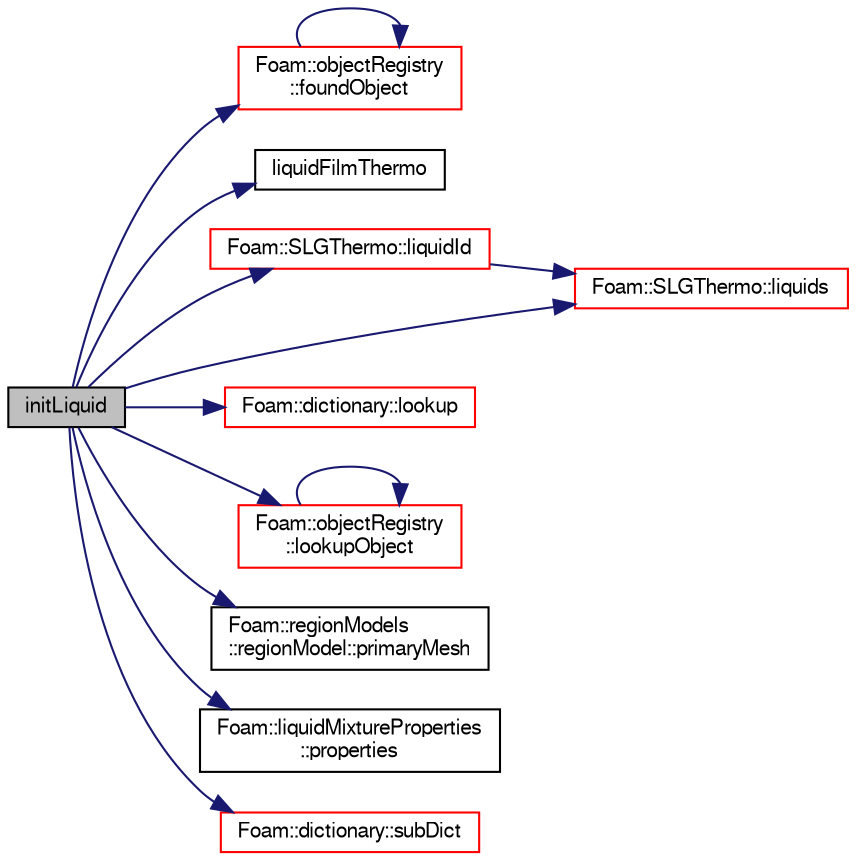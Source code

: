digraph "initLiquid"
{
  bgcolor="transparent";
  edge [fontname="FreeSans",fontsize="10",labelfontname="FreeSans",labelfontsize="10"];
  node [fontname="FreeSans",fontsize="10",shape=record];
  rankdir="LR";
  Node407 [label="initLiquid",height=0.2,width=0.4,color="black", fillcolor="grey75", style="filled", fontcolor="black"];
  Node407 -> Node408 [color="midnightblue",fontsize="10",style="solid",fontname="FreeSans"];
  Node408 [label="Foam::objectRegistry\l::foundObject",height=0.2,width=0.4,color="red",URL="$a26326.html#afb1fd730975d12fa5bcd4252fbf2b92c",tooltip="Is the named Type found? "];
  Node408 -> Node408 [color="midnightblue",fontsize="10",style="solid",fontname="FreeSans"];
  Node407 -> Node419 [color="midnightblue",fontsize="10",style="solid",fontname="FreeSans"];
  Node419 [label="liquidFilmThermo",height=0.2,width=0.4,color="black",URL="$a29066.html#aaab1255e9682d0c0df807bbfe940c530",tooltip="Disallow default bitwise copy construct. "];
  Node407 -> Node420 [color="midnightblue",fontsize="10",style="solid",fontname="FreeSans"];
  Node420 [label="Foam::SLGThermo::liquidId",height=0.2,width=0.4,color="red",URL="$a30182.html#a35ff79c7764f520e9fbcf8f86514fc01",tooltip="Index of liquid component. "];
  Node420 -> Node468 [color="midnightblue",fontsize="10",style="solid",fontname="FreeSans"];
  Node468 [label="Foam::SLGThermo::liquids",height=0.2,width=0.4,color="red",URL="$a30182.html#a03638032f60c2f702e8e3a9fd53f9952",tooltip="Return reference to the global (additional) liquids. "];
  Node407 -> Node468 [color="midnightblue",fontsize="10",style="solid",fontname="FreeSans"];
  Node407 -> Node495 [color="midnightblue",fontsize="10",style="solid",fontname="FreeSans"];
  Node495 [label="Foam::dictionary::lookup",height=0.2,width=0.4,color="red",URL="$a26014.html#a6a0727fa523e48977e27348663def509",tooltip="Find and return an entry data stream. "];
  Node407 -> Node743 [color="midnightblue",fontsize="10",style="solid",fontname="FreeSans"];
  Node743 [label="Foam::objectRegistry\l::lookupObject",height=0.2,width=0.4,color="red",URL="$a26326.html#a8b49296f8410366342c524250612c2aa",tooltip="Lookup and return the object of the given Type. "];
  Node743 -> Node743 [color="midnightblue",fontsize="10",style="solid",fontname="FreeSans"];
  Node407 -> Node744 [color="midnightblue",fontsize="10",style="solid",fontname="FreeSans"];
  Node744 [label="Foam::regionModels\l::regionModel::primaryMesh",height=0.2,width=0.4,color="black",URL="$a28998.html#a4fcb1e32ba3faef9cc4757d98726996b",tooltip="Return the reference to the primary mesh database. "];
  Node407 -> Node745 [color="midnightblue",fontsize="10",style="solid",fontname="FreeSans"];
  Node745 [label="Foam::liquidMixtureProperties\l::properties",height=0.2,width=0.4,color="black",URL="$a29842.html#a4661682ee937cb26a1d0920523ebb38f",tooltip="Return the liquid properties. "];
  Node407 -> Node662 [color="midnightblue",fontsize="10",style="solid",fontname="FreeSans"];
  Node662 [label="Foam::dictionary::subDict",height=0.2,width=0.4,color="red",URL="$a26014.html#aaa26b5f2da6aff5a6a59af5407f1bf59",tooltip="Find and return a sub-dictionary. "];
}

